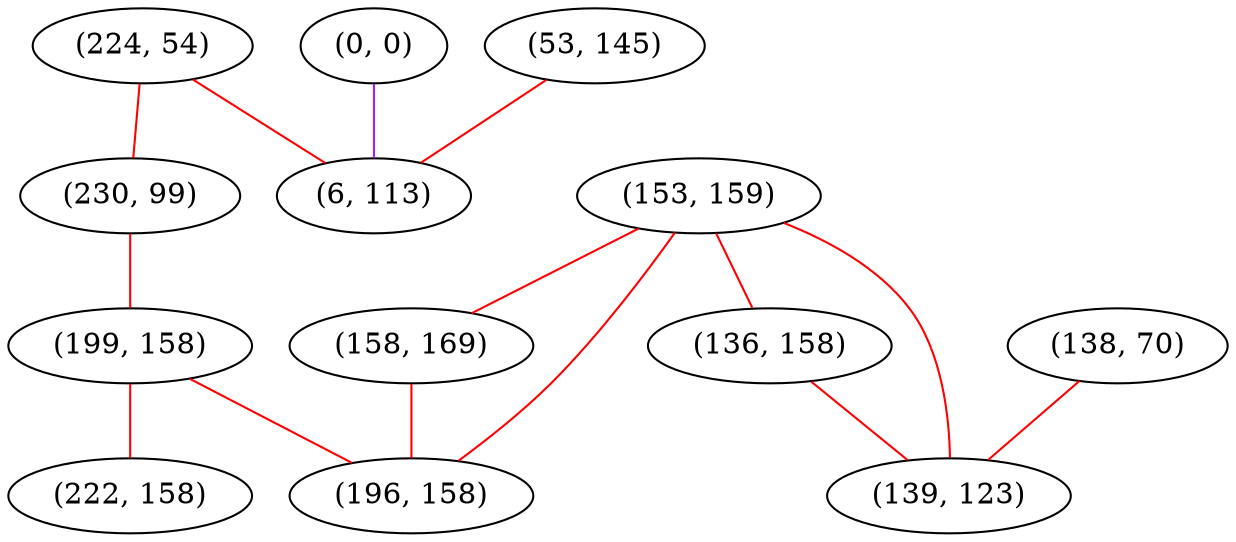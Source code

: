 graph "" {
"(224, 54)";
"(0, 0)";
"(153, 159)";
"(158, 169)";
"(138, 70)";
"(230, 99)";
"(136, 158)";
"(199, 158)";
"(139, 123)";
"(222, 158)";
"(53, 145)";
"(6, 113)";
"(196, 158)";
"(224, 54)" -- "(230, 99)"  [color=red, key=0, weight=1];
"(224, 54)" -- "(6, 113)"  [color=red, key=0, weight=1];
"(0, 0)" -- "(6, 113)"  [color=purple, key=0, weight=4];
"(153, 159)" -- "(136, 158)"  [color=red, key=0, weight=1];
"(153, 159)" -- "(158, 169)"  [color=red, key=0, weight=1];
"(153, 159)" -- "(196, 158)"  [color=red, key=0, weight=1];
"(153, 159)" -- "(139, 123)"  [color=red, key=0, weight=1];
"(158, 169)" -- "(196, 158)"  [color=red, key=0, weight=1];
"(138, 70)" -- "(139, 123)"  [color=red, key=0, weight=1];
"(230, 99)" -- "(199, 158)"  [color=red, key=0, weight=1];
"(136, 158)" -- "(139, 123)"  [color=red, key=0, weight=1];
"(199, 158)" -- "(196, 158)"  [color=red, key=0, weight=1];
"(199, 158)" -- "(222, 158)"  [color=red, key=0, weight=1];
"(53, 145)" -- "(6, 113)"  [color=red, key=0, weight=1];
}
